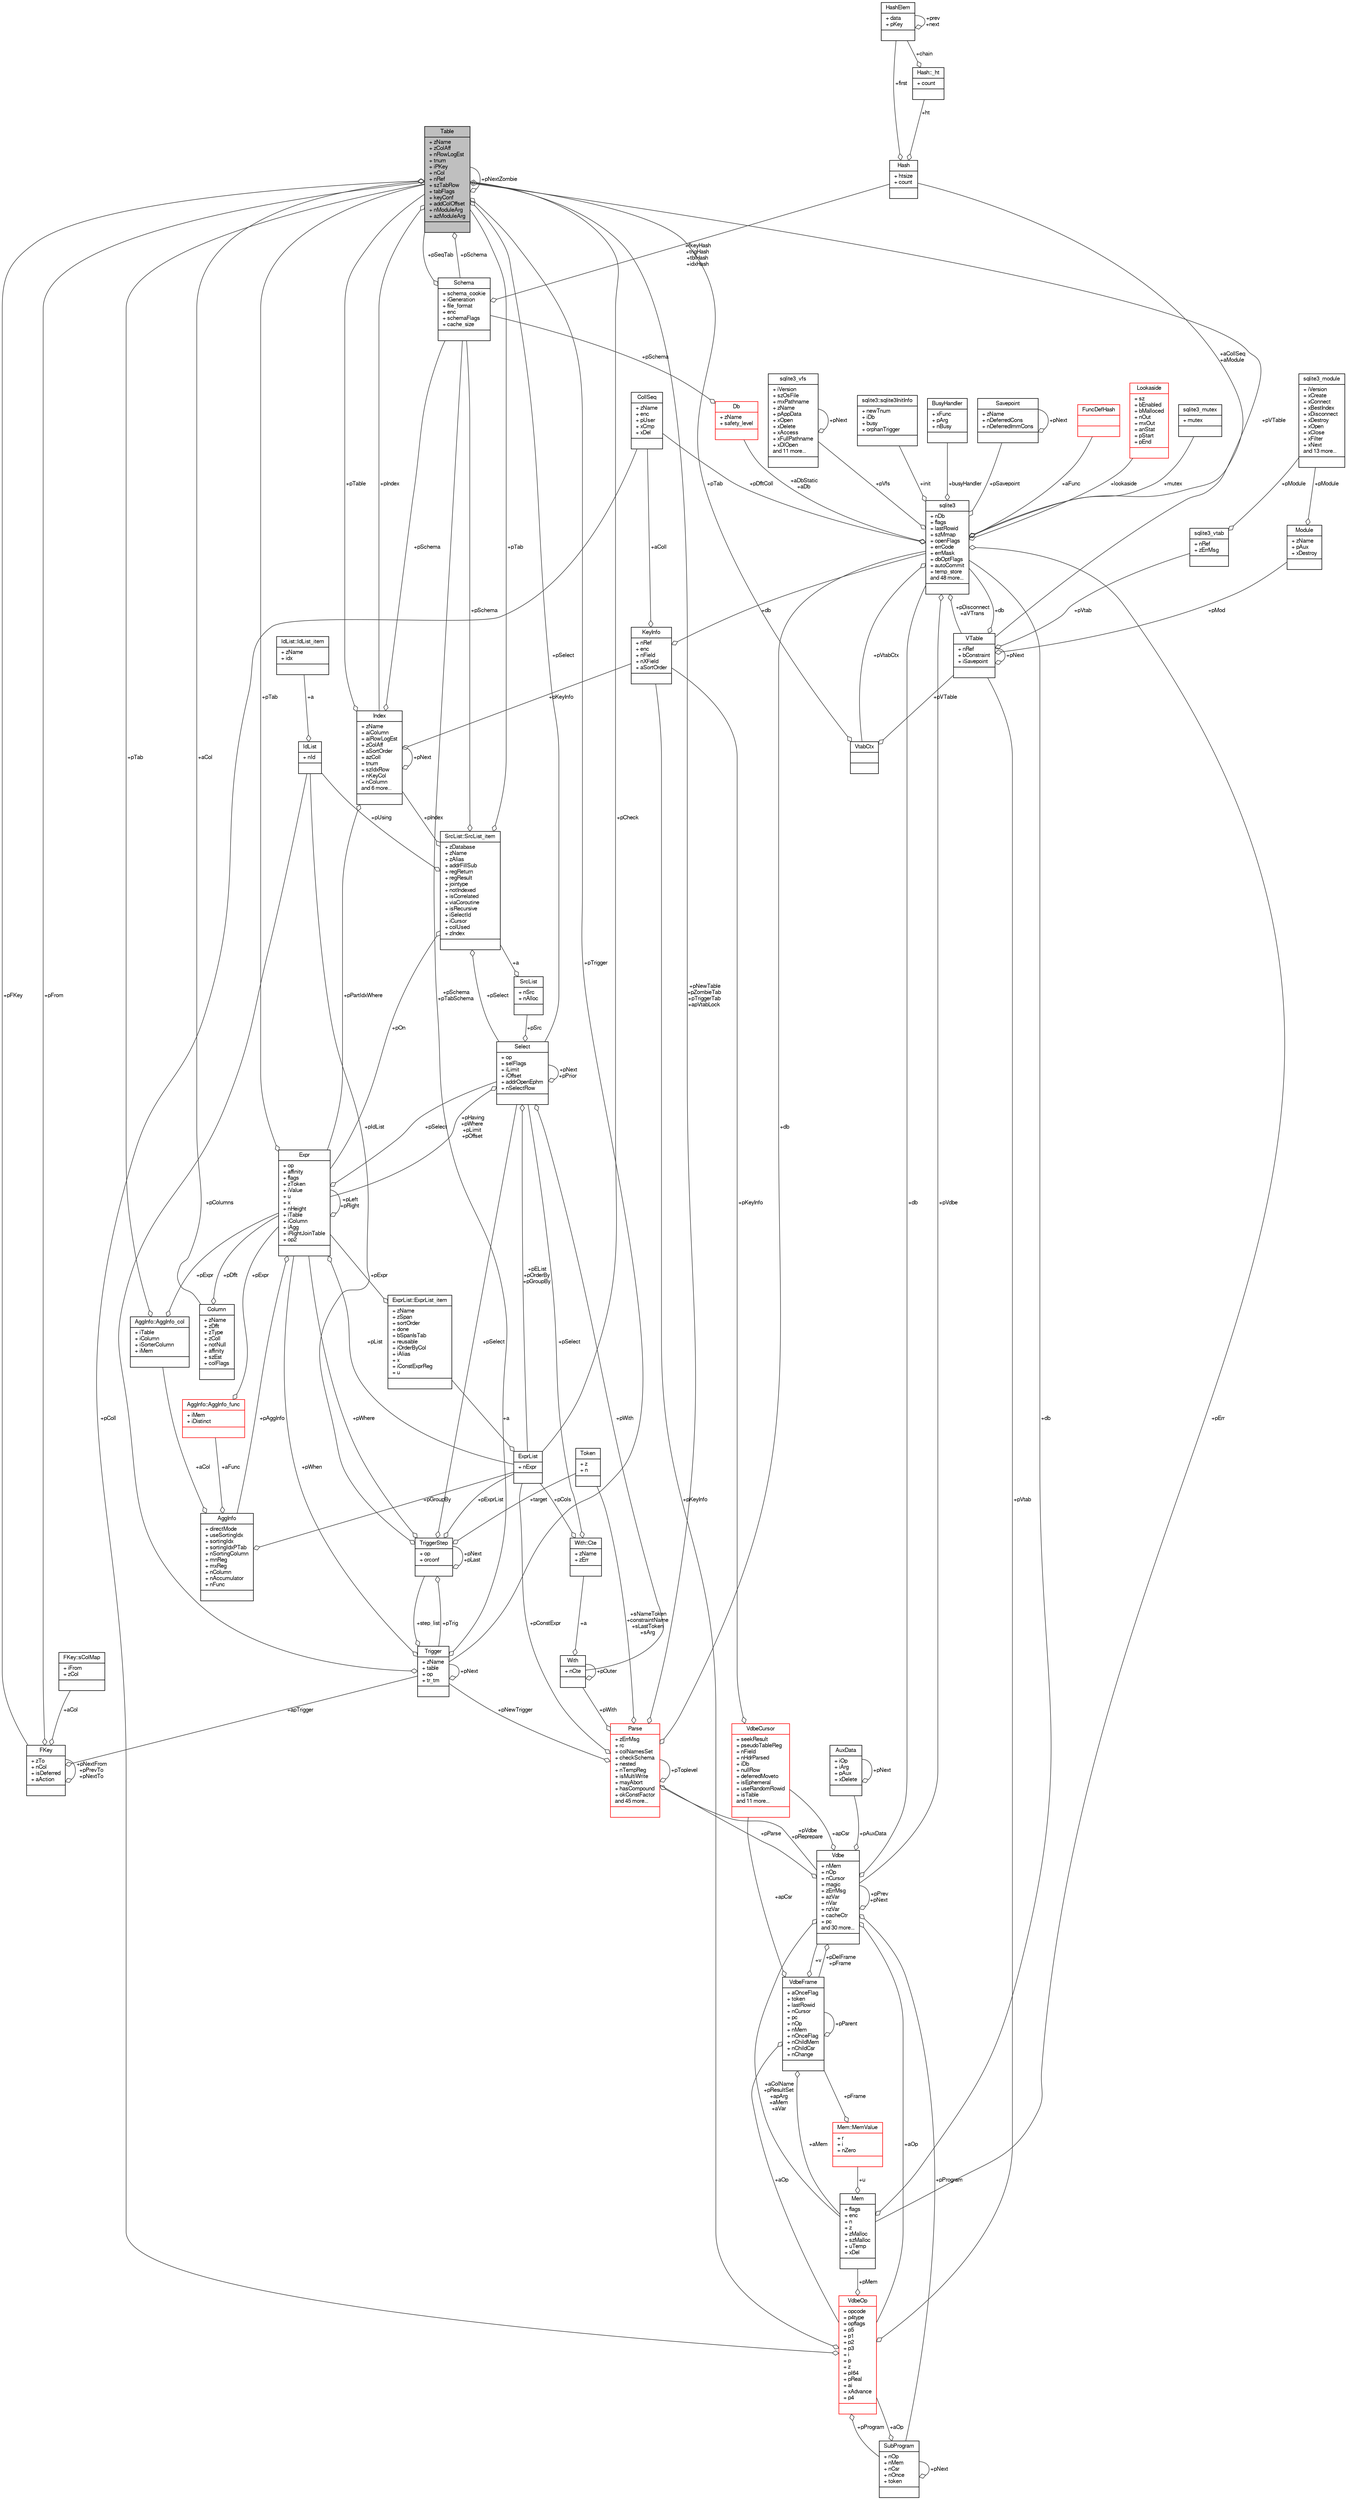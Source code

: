 digraph "Table"
{
  edge [fontname="FreeSans",fontsize="10",labelfontname="FreeSans",labelfontsize="10"];
  node [fontname="FreeSans",fontsize="10",shape=record];
  Node1 [label="{Table\n|+ zName\l+ zColAff\l+ nRowLogEst\l+ tnum\l+ iPKey\l+ nCol\l+ nRef\l+ szTabRow\l+ tabFlags\l+ keyConf\l+ addColOffset\l+ nModuleArg\l+ azModuleArg\l|}",height=0.2,width=0.4,color="black", fillcolor="grey75", style="filled", fontcolor="black"];
  Node2 -> Node1 [color="grey25",fontsize="10",style="solid",label=" +pSchema" ,arrowhead="odiamond",fontname="FreeSans"];
  Node2 [label="{Schema\n|+ schema_cookie\l+ iGeneration\l+ file_format\l+ enc\l+ schemaFlags\l+ cache_size\l|}",height=0.2,width=0.4,color="black", fillcolor="white", style="filled",URL="$structSchema.html"];
  Node1 -> Node2 [color="grey25",fontsize="10",style="solid",label=" +pSeqTab" ,arrowhead="odiamond",fontname="FreeSans"];
  Node3 -> Node2 [color="grey25",fontsize="10",style="solid",label=" +fkeyHash\n+trigHash\n+tblHash\n+idxHash" ,arrowhead="odiamond",fontname="FreeSans"];
  Node3 [label="{Hash\n|+ htsize\l+ count\l|}",height=0.2,width=0.4,color="black", fillcolor="white", style="filled",URL="$structHash.html"];
  Node4 -> Node3 [color="grey25",fontsize="10",style="solid",label=" +ht" ,arrowhead="odiamond",fontname="FreeSans"];
  Node4 [label="{Hash::_ht\n|+ count\l|}",height=0.2,width=0.4,color="black", fillcolor="white", style="filled",URL="$structHash_1_1__ht.html"];
  Node5 -> Node4 [color="grey25",fontsize="10",style="solid",label=" +chain" ,arrowhead="odiamond",fontname="FreeSans"];
  Node5 [label="{HashElem\n|+ data\l+ pKey\l|}",height=0.2,width=0.4,color="black", fillcolor="white", style="filled",URL="$structHashElem.html"];
  Node5 -> Node5 [color="grey25",fontsize="10",style="solid",label=" +prev\n+next" ,arrowhead="odiamond",fontname="FreeSans"];
  Node5 -> Node3 [color="grey25",fontsize="10",style="solid",label=" +first" ,arrowhead="odiamond",fontname="FreeSans"];
  Node6 -> Node1 [color="grey25",fontsize="10",style="solid",label=" +aCol" ,arrowhead="odiamond",fontname="FreeSans"];
  Node6 [label="{Column\n|+ zName\l+ zDflt\l+ zType\l+ zColl\l+ notNull\l+ affinity\l+ szEst\l+ colFlags\l|}",height=0.2,width=0.4,color="black", fillcolor="white", style="filled",URL="$structColumn.html"];
  Node7 -> Node6 [color="grey25",fontsize="10",style="solid",label=" +pDflt" ,arrowhead="odiamond",fontname="FreeSans"];
  Node7 [label="{Expr\n|+ op\l+ affinity\l+ flags\l+ zToken\l+ iValue\l+ u\l+ x\l+ nHeight\l+ iTable\l+ iColumn\l+ iAgg\l+ iRightJoinTable\l+ op2\l|}",height=0.2,width=0.4,color="black", fillcolor="white", style="filled",URL="$structExpr.html"];
  Node8 -> Node7 [color="grey25",fontsize="10",style="solid",label=" +pAggInfo" ,arrowhead="odiamond",fontname="FreeSans"];
  Node8 [label="{AggInfo\n|+ directMode\l+ useSortingIdx\l+ sortingIdx\l+ sortingIdxPTab\l+ nSortingColumn\l+ mnReg\l+ mxReg\l+ nColumn\l+ nAccumulator\l+ nFunc\l|}",height=0.2,width=0.4,color="black", fillcolor="white", style="filled",URL="$structAggInfo.html"];
  Node9 -> Node8 [color="grey25",fontsize="10",style="solid",label=" +aCol" ,arrowhead="odiamond",fontname="FreeSans"];
  Node9 [label="{AggInfo::AggInfo_col\n|+ iTable\l+ iColumn\l+ iSorterColumn\l+ iMem\l|}",height=0.2,width=0.4,color="black", fillcolor="white", style="filled",URL="$structAggInfo_1_1AggInfo__col.html"];
  Node7 -> Node9 [color="grey25",fontsize="10",style="solid",label=" +pExpr" ,arrowhead="odiamond",fontname="FreeSans"];
  Node1 -> Node9 [color="grey25",fontsize="10",style="solid",label=" +pTab" ,arrowhead="odiamond",fontname="FreeSans"];
  Node10 -> Node8 [color="grey25",fontsize="10",style="solid",label=" +aFunc" ,arrowhead="odiamond",fontname="FreeSans"];
  Node10 [label="{AggInfo::AggInfo_func\n|+ iMem\l+ iDistinct\l|}",height=0.2,width=0.4,color="red", fillcolor="white", style="filled",URL="$structAggInfo_1_1AggInfo__func.html"];
  Node7 -> Node10 [color="grey25",fontsize="10",style="solid",label=" +pExpr" ,arrowhead="odiamond",fontname="FreeSans"];
  Node13 -> Node8 [color="grey25",fontsize="10",style="solid",label=" +pGroupBy" ,arrowhead="odiamond",fontname="FreeSans"];
  Node13 [label="{ExprList\n|+ nExpr\l|}",height=0.2,width=0.4,color="black", fillcolor="white", style="filled",URL="$structExprList.html"];
  Node14 -> Node13 [color="grey25",fontsize="10",style="solid",label=" +a" ,arrowhead="odiamond",fontname="FreeSans"];
  Node14 [label="{ExprList::ExprList_item\n|+ zName\l+ zSpan\l+ sortOrder\l+ done\l+ bSpanIsTab\l+ reusable\l+ iOrderByCol\l+ iAlias\l+ x\l+ iConstExprReg\l+ u\l|}",height=0.2,width=0.4,color="black", fillcolor="white", style="filled",URL="$structExprList_1_1ExprList__item.html"];
  Node7 -> Node14 [color="grey25",fontsize="10",style="solid",label=" +pExpr" ,arrowhead="odiamond",fontname="FreeSans"];
  Node7 -> Node7 [color="grey25",fontsize="10",style="solid",label=" +pLeft\n+pRight" ,arrowhead="odiamond",fontname="FreeSans"];
  Node1 -> Node7 [color="grey25",fontsize="10",style="solid",label=" +pTab" ,arrowhead="odiamond",fontname="FreeSans"];
  Node15 -> Node7 [color="grey25",fontsize="10",style="solid",label=" +pSelect" ,arrowhead="odiamond",fontname="FreeSans"];
  Node15 [label="{Select\n|+ op\l+ selFlags\l+ iLimit\l+ iOffset\l+ addrOpenEphm\l+ nSelectRow\l|}",height=0.2,width=0.4,color="black", fillcolor="white", style="filled",URL="$structSelect.html"];
  Node7 -> Node15 [color="grey25",fontsize="10",style="solid",label=" +pHaving\n+pWhere\n+pLimit\n+pOffset" ,arrowhead="odiamond",fontname="FreeSans"];
  Node16 -> Node15 [color="grey25",fontsize="10",style="solid",label=" +pWith" ,arrowhead="odiamond",fontname="FreeSans"];
  Node16 [label="{With\n|+ nCte\l|}",height=0.2,width=0.4,color="black", fillcolor="white", style="filled",URL="$structWith.html"];
  Node17 -> Node16 [color="grey25",fontsize="10",style="solid",label=" +a" ,arrowhead="odiamond",fontname="FreeSans"];
  Node17 [label="{With::Cte\n|+ zName\l+ zErr\l|}",height=0.2,width=0.4,color="black", fillcolor="white", style="filled",URL="$structWith_1_1Cte.html"];
  Node15 -> Node17 [color="grey25",fontsize="10",style="solid",label=" +pSelect" ,arrowhead="odiamond",fontname="FreeSans"];
  Node13 -> Node17 [color="grey25",fontsize="10",style="solid",label=" +pCols" ,arrowhead="odiamond",fontname="FreeSans"];
  Node16 -> Node16 [color="grey25",fontsize="10",style="solid",label=" +pOuter" ,arrowhead="odiamond",fontname="FreeSans"];
  Node15 -> Node15 [color="grey25",fontsize="10",style="solid",label=" +pNext\n+pPrior" ,arrowhead="odiamond",fontname="FreeSans"];
  Node18 -> Node15 [color="grey25",fontsize="10",style="solid",label=" +pSrc" ,arrowhead="odiamond",fontname="FreeSans"];
  Node18 [label="{SrcList\n|+ nSrc\l+ nAlloc\l|}",height=0.2,width=0.4,color="black", fillcolor="white", style="filled",URL="$structSrcList.html"];
  Node19 -> Node18 [color="grey25",fontsize="10",style="solid",label=" +a" ,arrowhead="odiamond",fontname="FreeSans"];
  Node19 [label="{SrcList::SrcList_item\n|+ zDatabase\l+ zName\l+ zAlias\l+ addrFillSub\l+ regReturn\l+ regResult\l+ jointype\l+ notIndexed\l+ isCorrelated\l+ viaCoroutine\l+ isRecursive\l+ iSelectId\l+ iCursor\l+ colUsed\l+ zIndex\l|}",height=0.2,width=0.4,color="black", fillcolor="white", style="filled",URL="$structSrcList_1_1SrcList__item.html"];
  Node2 -> Node19 [color="grey25",fontsize="10",style="solid",label=" +pSchema" ,arrowhead="odiamond",fontname="FreeSans"];
  Node7 -> Node19 [color="grey25",fontsize="10",style="solid",label=" +pOn" ,arrowhead="odiamond",fontname="FreeSans"];
  Node20 -> Node19 [color="grey25",fontsize="10",style="solid",label=" +pUsing" ,arrowhead="odiamond",fontname="FreeSans"];
  Node20 [label="{IdList\n|+ nId\l|}",height=0.2,width=0.4,color="black", fillcolor="white", style="filled",URL="$structIdList.html"];
  Node21 -> Node20 [color="grey25",fontsize="10",style="solid",label=" +a" ,arrowhead="odiamond",fontname="FreeSans"];
  Node21 [label="{IdList::IdList_item\n|+ zName\l+ idx\l|}",height=0.2,width=0.4,color="black", fillcolor="white", style="filled",URL="$structIdList_1_1IdList__item.html"];
  Node1 -> Node19 [color="grey25",fontsize="10",style="solid",label=" +pTab" ,arrowhead="odiamond",fontname="FreeSans"];
  Node15 -> Node19 [color="grey25",fontsize="10",style="solid",label=" +pSelect" ,arrowhead="odiamond",fontname="FreeSans"];
  Node22 -> Node19 [color="grey25",fontsize="10",style="solid",label=" +pIndex" ,arrowhead="odiamond",fontname="FreeSans"];
  Node22 [label="{Index\n|+ zName\l+ aiColumn\l+ aiRowLogEst\l+ zColAff\l+ aSortOrder\l+ azColl\l+ tnum\l+ szIdxRow\l+ nKeyCol\l+ nColumn\land 6 more...\l|}",height=0.2,width=0.4,color="black", fillcolor="white", style="filled",URL="$structIndex.html"];
  Node2 -> Node22 [color="grey25",fontsize="10",style="solid",label=" +pSchema" ,arrowhead="odiamond",fontname="FreeSans"];
  Node7 -> Node22 [color="grey25",fontsize="10",style="solid",label=" +pPartIdxWhere" ,arrowhead="odiamond",fontname="FreeSans"];
  Node1 -> Node22 [color="grey25",fontsize="10",style="solid",label=" +pTable" ,arrowhead="odiamond",fontname="FreeSans"];
  Node23 -> Node22 [color="grey25",fontsize="10",style="solid",label=" +pKeyInfo" ,arrowhead="odiamond",fontname="FreeSans"];
  Node23 [label="{KeyInfo\n|+ nRef\l+ enc\l+ nField\l+ nXField\l+ aSortOrder\l|}",height=0.2,width=0.4,color="black", fillcolor="white", style="filled",URL="$structKeyInfo.html"];
  Node24 -> Node23 [color="grey25",fontsize="10",style="solid",label=" +db" ,arrowhead="odiamond",fontname="FreeSans"];
  Node24 [label="{sqlite3\n|+ nDb\l+ flags\l+ lastRowid\l+ szMmap\l+ openFlags\l+ errCode\l+ errMask\l+ dbOptFlags\l+ autoCommit\l+ temp_store\land 48 more...\l|}",height=0.2,width=0.4,color="black", fillcolor="white", style="filled",URL="$structsqlite3.html"];
  Node25 -> Node24 [color="grey25",fontsize="10",style="solid",label=" +pErr" ,arrowhead="odiamond",fontname="FreeSans"];
  Node25 [label="{Mem\n|+ flags\l+ enc\l+ n\l+ z\l+ zMalloc\l+ szMalloc\l+ uTemp\l+ xDel\l|}",height=0.2,width=0.4,color="black", fillcolor="white", style="filled",URL="$structMem.html"];
  Node26 -> Node25 [color="grey25",fontsize="10",style="solid",label=" +u" ,arrowhead="odiamond",fontname="FreeSans"];
  Node26 [label="{Mem::MemValue\n|+ r\l+ i\l+ nZero\l|}",height=0.2,width=0.4,color="red", fillcolor="white", style="filled",URL="$unionMem_1_1MemValue.html"];
  Node27 -> Node26 [color="grey25",fontsize="10",style="solid",label=" +pFrame" ,arrowhead="odiamond",fontname="FreeSans"];
  Node27 [label="{VdbeFrame\n|+ aOnceFlag\l+ token\l+ lastRowid\l+ nCursor\l+ pc\l+ nOp\l+ nMem\l+ nOnceFlag\l+ nChildMem\l+ nChildCsr\l+ nChange\l|}",height=0.2,width=0.4,color="black", fillcolor="white", style="filled",URL="$structVdbeFrame.html"];
  Node25 -> Node27 [color="grey25",fontsize="10",style="solid",label=" +aMem" ,arrowhead="odiamond",fontname="FreeSans"];
  Node28 -> Node27 [color="grey25",fontsize="10",style="solid",label=" +v" ,arrowhead="odiamond",fontname="FreeSans"];
  Node28 [label="{Vdbe\n|+ nMem\l+ nOp\l+ nCursor\l+ magic\l+ zErrMsg\l+ azVar\l+ nVar\l+ nzVar\l+ cacheCtr\l+ pc\land 30 more...\l|}",height=0.2,width=0.4,color="black", fillcolor="white", style="filled",URL="$structVdbe.html"];
  Node28 -> Node28 [color="grey25",fontsize="10",style="solid",label=" +pPrev\n+pNext" ,arrowhead="odiamond",fontname="FreeSans"];
  Node25 -> Node28 [color="grey25",fontsize="10",style="solid",label=" +aColName\n+pResultSet\n+apArg\n+aMem\n+aVar" ,arrowhead="odiamond",fontname="FreeSans"];
  Node24 -> Node28 [color="grey25",fontsize="10",style="solid",label=" +db" ,arrowhead="odiamond",fontname="FreeSans"];
  Node27 -> Node28 [color="grey25",fontsize="10",style="solid",label=" +pDelFrame\n+pFrame" ,arrowhead="odiamond",fontname="FreeSans"];
  Node29 -> Node28 [color="grey25",fontsize="10",style="solid",label=" +pAuxData" ,arrowhead="odiamond",fontname="FreeSans"];
  Node29 [label="{AuxData\n|+ iOp\l+ iArg\l+ pAux\l+ xDelete\l|}",height=0.2,width=0.4,color="black", fillcolor="white", style="filled",URL="$structAuxData.html"];
  Node29 -> Node29 [color="grey25",fontsize="10",style="solid",label=" +pNext" ,arrowhead="odiamond",fontname="FreeSans"];
  Node30 -> Node28 [color="grey25",fontsize="10",style="solid",label=" +pProgram" ,arrowhead="odiamond",fontname="FreeSans"];
  Node30 [label="{SubProgram\n|+ nOp\l+ nMem\l+ nCsr\l+ nOnce\l+ token\l|}",height=0.2,width=0.4,color="black", fillcolor="white", style="filled",URL="$structSubProgram.html"];
  Node30 -> Node30 [color="grey25",fontsize="10",style="solid",label=" +pNext" ,arrowhead="odiamond",fontname="FreeSans"];
  Node31 -> Node30 [color="grey25",fontsize="10",style="solid",label=" +aOp" ,arrowhead="odiamond",fontname="FreeSans"];
  Node31 [label="{VdbeOp\n|+ opcode\l+ p4type\l+ opflags\l+ p5\l+ p1\l+ p2\l+ p3\l+ i\l+ p\l+ z\l+ pI64\l+ pReal\l+ ai\l+ xAdvance\l+ p4\l|}",height=0.2,width=0.4,color="red", fillcolor="white", style="filled",URL="$structVdbeOp.html"];
  Node25 -> Node31 [color="grey25",fontsize="10",style="solid",label=" +pMem" ,arrowhead="odiamond",fontname="FreeSans"];
  Node32 -> Node31 [color="grey25",fontsize="10",style="solid",label=" +pColl" ,arrowhead="odiamond",fontname="FreeSans"];
  Node32 [label="{CollSeq\n|+ zName\l+ enc\l+ pUser\l+ xCmp\l+ xDel\l|}",height=0.2,width=0.4,color="black", fillcolor="white", style="filled",URL="$structCollSeq.html"];
  Node33 -> Node31 [color="grey25",fontsize="10",style="solid",label=" +pVtab" ,arrowhead="odiamond",fontname="FreeSans"];
  Node33 [label="{VTable\n|+ nRef\l+ bConstraint\l+ iSavepoint\l|}",height=0.2,width=0.4,color="black", fillcolor="white", style="filled",URL="$structVTable.html"];
  Node24 -> Node33 [color="grey25",fontsize="10",style="solid",label=" +db" ,arrowhead="odiamond",fontname="FreeSans"];
  Node33 -> Node33 [color="grey25",fontsize="10",style="solid",label=" +pNext" ,arrowhead="odiamond",fontname="FreeSans"];
  Node34 -> Node33 [color="grey25",fontsize="10",style="solid",label=" +pMod" ,arrowhead="odiamond",fontname="FreeSans"];
  Node34 [label="{Module\n|+ zName\l+ pAux\l+ xDestroy\l|}",height=0.2,width=0.4,color="black", fillcolor="white", style="filled",URL="$structModule.html"];
  Node35 -> Node34 [color="grey25",fontsize="10",style="solid",label=" +pModule" ,arrowhead="odiamond",fontname="FreeSans"];
  Node35 [label="{sqlite3_module\n|+ iVersion\l+ xCreate\l+ xConnect\l+ xBestIndex\l+ xDisconnect\l+ xDestroy\l+ xOpen\l+ xClose\l+ xFilter\l+ xNext\land 13 more...\l|}",height=0.2,width=0.4,color="black", fillcolor="white", style="filled",URL="$structsqlite3__module.html"];
  Node36 -> Node33 [color="grey25",fontsize="10",style="solid",label=" +pVtab" ,arrowhead="odiamond",fontname="FreeSans"];
  Node36 [label="{sqlite3_vtab\n|+ nRef\l+ zErrMsg\l|}",height=0.2,width=0.4,color="black", fillcolor="white", style="filled",URL="$structsqlite3__vtab.html"];
  Node35 -> Node36 [color="grey25",fontsize="10",style="solid",label=" +pModule" ,arrowhead="odiamond",fontname="FreeSans"];
  Node30 -> Node31 [color="grey25",fontsize="10",style="solid",label=" +pProgram" ,arrowhead="odiamond",fontname="FreeSans"];
  Node23 -> Node31 [color="grey25",fontsize="10",style="solid",label=" +pKeyInfo" ,arrowhead="odiamond",fontname="FreeSans"];
  Node37 -> Node28 [color="grey25",fontsize="10",style="solid",label=" +apCsr" ,arrowhead="odiamond",fontname="FreeSans"];
  Node37 [label="{VdbeCursor\n|+ seekResult\l+ pseudoTableReg\l+ nField\l+ nHdrParsed\l+ iDb\l+ nullRow\l+ deferredMoveto\l+ isEphemeral\l+ useRandomRowid\l+ isTable\land 11 more...\l|}",height=0.2,width=0.4,color="red", fillcolor="white", style="filled",URL="$structVdbeCursor.html"];
  Node23 -> Node37 [color="grey25",fontsize="10",style="solid",label=" +pKeyInfo" ,arrowhead="odiamond",fontname="FreeSans"];
  Node68 -> Node28 [color="grey25",fontsize="10",style="solid",label=" +pParse" ,arrowhead="odiamond",fontname="FreeSans"];
  Node68 [label="{Parse\n|+ zErrMsg\l+ rc\l+ colNamesSet\l+ checkSchema\l+ nested\l+ nTempReg\l+ isMultiWrite\l+ mayAbort\l+ hasCompound\l+ okConstFactor\land 45 more...\l|}",height=0.2,width=0.4,color="red", fillcolor="white", style="filled",URL="$structParse.html"];
  Node28 -> Node68 [color="grey25",fontsize="10",style="solid",label=" +pVdbe\n+pReprepare" ,arrowhead="odiamond",fontname="FreeSans"];
  Node24 -> Node68 [color="grey25",fontsize="10",style="solid",label=" +db" ,arrowhead="odiamond",fontname="FreeSans"];
  Node70 -> Node68 [color="grey25",fontsize="10",style="solid",label=" +sNameToken\n+constraintName\n+sLastToken\n+sArg" ,arrowhead="odiamond",fontname="FreeSans"];
  Node70 [label="{Token\n|+ z\l+ n\l|}",height=0.2,width=0.4,color="black", fillcolor="white", style="filled",URL="$structToken.html"];
  Node16 -> Node68 [color="grey25",fontsize="10",style="solid",label=" +pWith" ,arrowhead="odiamond",fontname="FreeSans"];
  Node1 -> Node68 [color="grey25",fontsize="10",style="solid",label=" +pNewTable\n+pZombieTab\n+pTriggerTab\n+apVtabLock" ,arrowhead="odiamond",fontname="FreeSans"];
  Node72 -> Node68 [color="grey25",fontsize="10",style="solid",label=" +pNewTrigger" ,arrowhead="odiamond",fontname="FreeSans"];
  Node72 [label="{Trigger\n|+ zName\l+ table\l+ op\l+ tr_tm\l|}",height=0.2,width=0.4,color="black", fillcolor="white", style="filled",URL="$structTrigger.html"];
  Node73 -> Node72 [color="grey25",fontsize="10",style="solid",label=" +step_list" ,arrowhead="odiamond",fontname="FreeSans"];
  Node73 [label="{TriggerStep\n|+ op\l+ orconf\l|}",height=0.2,width=0.4,color="black", fillcolor="white", style="filled",URL="$structTriggerStep.html"];
  Node73 -> Node73 [color="grey25",fontsize="10",style="solid",label=" +pNext\n+pLast" ,arrowhead="odiamond",fontname="FreeSans"];
  Node7 -> Node73 [color="grey25",fontsize="10",style="solid",label=" +pWhere" ,arrowhead="odiamond",fontname="FreeSans"];
  Node70 -> Node73 [color="grey25",fontsize="10",style="solid",label=" +target" ,arrowhead="odiamond",fontname="FreeSans"];
  Node20 -> Node73 [color="grey25",fontsize="10",style="solid",label=" +pIdList" ,arrowhead="odiamond",fontname="FreeSans"];
  Node15 -> Node73 [color="grey25",fontsize="10",style="solid",label=" +pSelect" ,arrowhead="odiamond",fontname="FreeSans"];
  Node72 -> Node73 [color="grey25",fontsize="10",style="solid",label=" +pTrig" ,arrowhead="odiamond",fontname="FreeSans"];
  Node13 -> Node73 [color="grey25",fontsize="10",style="solid",label=" +pExprList" ,arrowhead="odiamond",fontname="FreeSans"];
  Node2 -> Node72 [color="grey25",fontsize="10",style="solid",label=" +pSchema\n+pTabSchema" ,arrowhead="odiamond",fontname="FreeSans"];
  Node7 -> Node72 [color="grey25",fontsize="10",style="solid",label=" +pWhen" ,arrowhead="odiamond",fontname="FreeSans"];
  Node20 -> Node72 [color="grey25",fontsize="10",style="solid",label=" +pColumns" ,arrowhead="odiamond",fontname="FreeSans"];
  Node72 -> Node72 [color="grey25",fontsize="10",style="solid",label=" +pNext" ,arrowhead="odiamond",fontname="FreeSans"];
  Node13 -> Node68 [color="grey25",fontsize="10",style="solid",label=" +pConstExpr" ,arrowhead="odiamond",fontname="FreeSans"];
  Node68 -> Node68 [color="grey25",fontsize="10",style="solid",label=" +pToplevel" ,arrowhead="odiamond",fontname="FreeSans"];
  Node31 -> Node28 [color="grey25",fontsize="10",style="solid",label=" +aOp" ,arrowhead="odiamond",fontname="FreeSans"];
  Node27 -> Node27 [color="grey25",fontsize="10",style="solid",label=" +pParent" ,arrowhead="odiamond",fontname="FreeSans"];
  Node37 -> Node27 [color="grey25",fontsize="10",style="solid",label=" +apCsr" ,arrowhead="odiamond",fontname="FreeSans"];
  Node31 -> Node27 [color="grey25",fontsize="10",style="solid",label=" +aOp" ,arrowhead="odiamond",fontname="FreeSans"];
  Node24 -> Node25 [color="grey25",fontsize="10",style="solid",label=" +db" ,arrowhead="odiamond",fontname="FreeSans"];
  Node28 -> Node24 [color="grey25",fontsize="10",style="solid",label=" +pVdbe" ,arrowhead="odiamond",fontname="FreeSans"];
  Node79 -> Node24 [color="grey25",fontsize="10",style="solid",label=" +pSavepoint" ,arrowhead="odiamond",fontname="FreeSans"];
  Node79 [label="{Savepoint\n|+ zName\l+ nDeferredCons\l+ nDeferredImmCons\l|}",height=0.2,width=0.4,color="black", fillcolor="white", style="filled",URL="$structSavepoint.html"];
  Node79 -> Node79 [color="grey25",fontsize="10",style="solid",label=" +pNext" ,arrowhead="odiamond",fontname="FreeSans"];
  Node80 -> Node24 [color="grey25",fontsize="10",style="solid",label=" +aFunc" ,arrowhead="odiamond",fontname="FreeSans"];
  Node80 [label="{FuncDefHash\n||}",height=0.2,width=0.4,color="red", fillcolor="white", style="filled",URL="$structFuncDefHash.html"];
  Node81 -> Node24 [color="grey25",fontsize="10",style="solid",label=" +lookaside" ,arrowhead="odiamond",fontname="FreeSans"];
  Node81 [label="{Lookaside\n|+ sz\l+ bEnabled\l+ bMalloced\l+ nOut\l+ mxOut\l+ anStat\l+ pStart\l+ pEnd\l|}",height=0.2,width=0.4,color="red", fillcolor="white", style="filled",URL="$structLookaside.html"];
  Node42 -> Node24 [color="grey25",fontsize="10",style="solid",label=" +mutex" ,arrowhead="odiamond",fontname="FreeSans"];
  Node42 [label="{sqlite3_mutex\n|+ mutex\l|}",height=0.2,width=0.4,color="black", fillcolor="white", style="filled",URL="$structsqlite3__mutex.html"];
  Node53 -> Node24 [color="grey25",fontsize="10",style="solid",label=" +pVfs" ,arrowhead="odiamond",fontname="FreeSans"];
  Node53 [label="{sqlite3_vfs\n|+ iVersion\l+ szOsFile\l+ mxPathname\l+ zName\l+ pAppData\l+ xOpen\l+ xDelete\l+ xAccess\l+ xFullPathname\l+ xDlOpen\land 11 more...\l|}",height=0.2,width=0.4,color="black", fillcolor="white", style="filled",URL="$structsqlite3__vfs.html"];
  Node53 -> Node53 [color="grey25",fontsize="10",style="solid",label=" +pNext" ,arrowhead="odiamond",fontname="FreeSans"];
  Node83 -> Node24 [color="grey25",fontsize="10",style="solid",label=" +init" ,arrowhead="odiamond",fontname="FreeSans"];
  Node83 [label="{sqlite3::sqlite3InitInfo\n|+ newTnum\l+ iDb\l+ busy\l+ orphanTrigger\l|}",height=0.2,width=0.4,color="black", fillcolor="white", style="filled",URL="$structsqlite3_1_1sqlite3InitInfo.html"];
  Node84 -> Node24 [color="grey25",fontsize="10",style="solid",label=" +busyHandler" ,arrowhead="odiamond",fontname="FreeSans"];
  Node84 [label="{BusyHandler\n|+ xFunc\l+ pArg\l+ nBusy\l|}",height=0.2,width=0.4,color="black", fillcolor="white", style="filled",URL="$structBusyHandler.html"];
  Node85 -> Node24 [color="grey25",fontsize="10",style="solid",label=" +pVtabCtx" ,arrowhead="odiamond",fontname="FreeSans"];
  Node85 [label="{VtabCtx\n||}",height=0.2,width=0.4,color="black", fillcolor="white", style="filled",URL="$structVtabCtx.html"];
  Node33 -> Node85 [color="grey25",fontsize="10",style="solid",label=" +pVTable" ,arrowhead="odiamond",fontname="FreeSans"];
  Node1 -> Node85 [color="grey25",fontsize="10",style="solid",label=" +pTab" ,arrowhead="odiamond",fontname="FreeSans"];
  Node32 -> Node24 [color="grey25",fontsize="10",style="solid",label=" +pDfltColl" ,arrowhead="odiamond",fontname="FreeSans"];
  Node33 -> Node24 [color="grey25",fontsize="10",style="solid",label=" +pDisconnect\n+aVTrans" ,arrowhead="odiamond",fontname="FreeSans"];
  Node86 -> Node24 [color="grey25",fontsize="10",style="solid",label=" +aDbStatic\n+aDb" ,arrowhead="odiamond",fontname="FreeSans"];
  Node86 [label="{Db\n|+ zName\l+ safety_level\l|}",height=0.2,width=0.4,color="red", fillcolor="white", style="filled",URL="$structDb.html"];
  Node2 -> Node86 [color="grey25",fontsize="10",style="solid",label=" +pSchema" ,arrowhead="odiamond",fontname="FreeSans"];
  Node3 -> Node24 [color="grey25",fontsize="10",style="solid",label=" +aCollSeq\n+aModule" ,arrowhead="odiamond",fontname="FreeSans"];
  Node32 -> Node23 [color="grey25",fontsize="10",style="solid",label=" +aColl" ,arrowhead="odiamond",fontname="FreeSans"];
  Node22 -> Node22 [color="grey25",fontsize="10",style="solid",label=" +pNext" ,arrowhead="odiamond",fontname="FreeSans"];
  Node13 -> Node15 [color="grey25",fontsize="10",style="solid",label=" +pEList\n+pOrderBy\n+pGroupBy" ,arrowhead="odiamond",fontname="FreeSans"];
  Node13 -> Node7 [color="grey25",fontsize="10",style="solid",label=" +pList" ,arrowhead="odiamond",fontname="FreeSans"];
  Node87 -> Node1 [color="grey25",fontsize="10",style="solid",label=" +pFKey" ,arrowhead="odiamond",fontname="FreeSans"];
  Node87 [label="{FKey\n|+ zTo\l+ nCol\l+ isDeferred\l+ aAction\l|}",height=0.2,width=0.4,color="black", fillcolor="white", style="filled",URL="$structFKey.html"];
  Node88 -> Node87 [color="grey25",fontsize="10",style="solid",label=" +aCol" ,arrowhead="odiamond",fontname="FreeSans"];
  Node88 [label="{FKey::sColMap\n|+ iFrom\l+ zCol\l|}",height=0.2,width=0.4,color="black", fillcolor="white", style="filled",URL="$structFKey_1_1sColMap.html"];
  Node87 -> Node87 [color="grey25",fontsize="10",style="solid",label=" +pNextFrom\n+pPrevTo\n+pNextTo" ,arrowhead="odiamond",fontname="FreeSans"];
  Node1 -> Node87 [color="grey25",fontsize="10",style="solid",label=" +pFrom" ,arrowhead="odiamond",fontname="FreeSans"];
  Node72 -> Node87 [color="grey25",fontsize="10",style="solid",label=" +apTrigger" ,arrowhead="odiamond",fontname="FreeSans"];
  Node33 -> Node1 [color="grey25",fontsize="10",style="solid",label=" +pVTable" ,arrowhead="odiamond",fontname="FreeSans"];
  Node1 -> Node1 [color="grey25",fontsize="10",style="solid",label=" +pNextZombie" ,arrowhead="odiamond",fontname="FreeSans"];
  Node72 -> Node1 [color="grey25",fontsize="10",style="solid",label=" +pTrigger" ,arrowhead="odiamond",fontname="FreeSans"];
  Node15 -> Node1 [color="grey25",fontsize="10",style="solid",label=" +pSelect" ,arrowhead="odiamond",fontname="FreeSans"];
  Node13 -> Node1 [color="grey25",fontsize="10",style="solid",label=" +pCheck" ,arrowhead="odiamond",fontname="FreeSans"];
  Node22 -> Node1 [color="grey25",fontsize="10",style="solid",label=" +pIndex" ,arrowhead="odiamond",fontname="FreeSans"];
}
